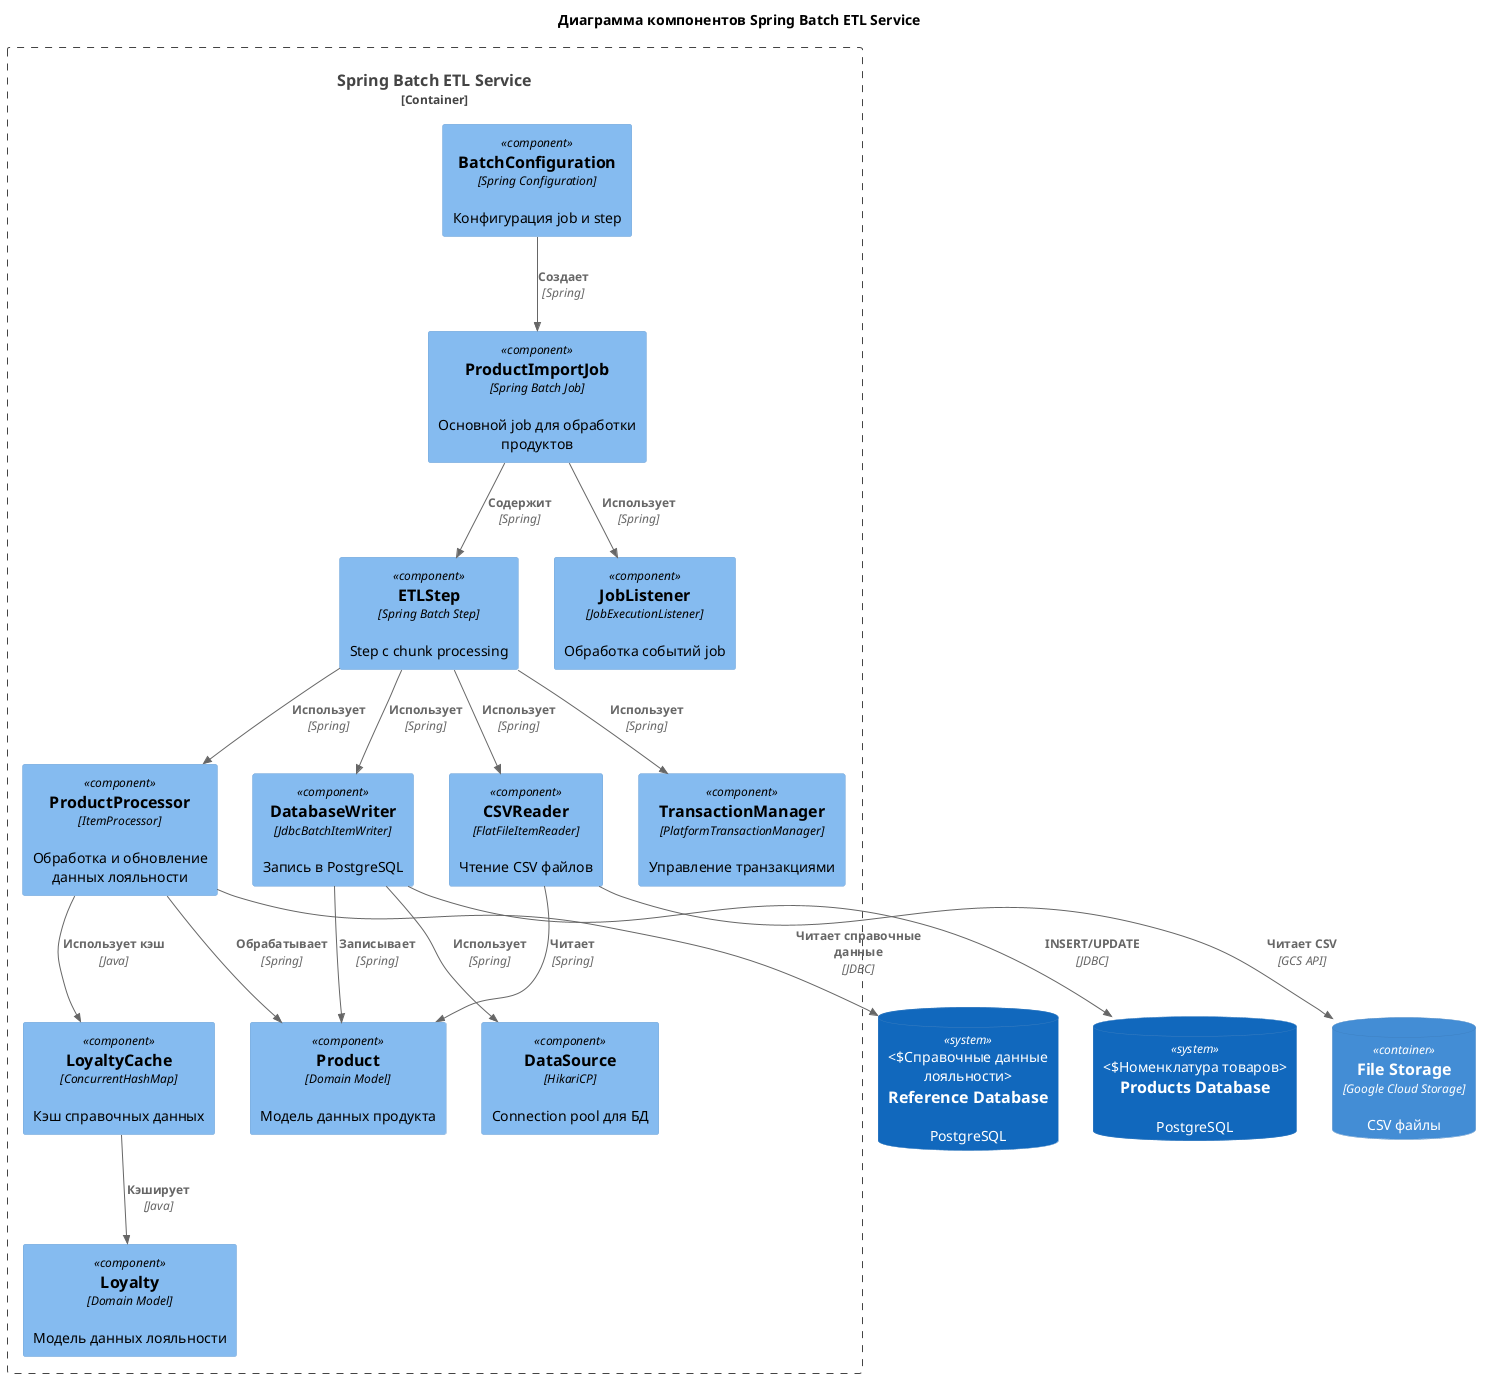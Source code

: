 @startuml
!include <C4/C4_Component>

title Диаграмма компонентов Spring Batch ETL Service

!define DIRECTION top to bottom direction
!define LAYOUT_WITH_LEGEND()

Container_Boundary(batch_service, "Spring Batch ETL Service") {
    Component(batch_config, "BatchConfiguration", "Spring Configuration", "Конфигурация job и step")
    Component(product_job, "ProductImportJob", "Spring Batch Job", "Основной job для обработки продуктов")
    Component(etl_step, "ETLStep", "Spring Batch Step", "Step с chunk processing")
    
    Component(csv_reader, "CSVReader", "FlatFileItemReader", "Чтение CSV файлов")
    Component(product_processor, "ProductProcessor", "ItemProcessor", "Обработка и обновление данных лояльности")
    Component(db_writer, "DatabaseWriter", "JdbcBatchItemWriter", "Запись в PostgreSQL")
    
    Component(loyalty_cache, "LoyaltyCache", "ConcurrentHashMap", "Кэш справочных данных")
    Component(product_model, "Product", "Domain Model", "Модель данных продукта")
    Component(loyalty_model, "Loyalty", "Domain Model", "Модель данных лояльности")
    
    Component(data_source, "DataSource", "HikariCP", "Connection pool для БД")
    Component(transaction_manager, "TransactionManager", "PlatformTransactionManager", "Управление транзакциями")
    Component(job_listener, "JobListener", "JobExecutionListener", "Обработка событий job")
}

SystemDb(reference_db, "Reference Database", "PostgreSQL", "Справочные данные лояльности")
SystemDb(products_db, "Products Database", "PostgreSQL", "Номенклатура товаров")
ContainerDb(file_storage, "File Storage", "Google Cloud Storage", "CSV файлы")

Rel(batch_config, product_job, "Создает", "Spring")
Rel(product_job, etl_step, "Содержит", "Spring")
Rel(product_job, job_listener, "Использует", "Spring")
Rel(etl_step, csv_reader, "Использует", "Spring")
Rel(etl_step, product_processor, "Использует", "Spring")
Rel(etl_step, db_writer, "Использует", "Spring")
Rel(etl_step, transaction_manager, "Использует", "Spring")

Rel(csv_reader, product_model, "Читает", "Spring")
Rel(csv_reader, file_storage, "Читает CSV", "GCS API")

Rel(product_processor, product_model, "Обрабатывает", "Spring")
Rel(product_processor, loyalty_cache, "Использует кэш", "Java")
Rel(product_processor, reference_db, "Читает справочные данные", "JDBC")

Rel(db_writer, product_model, "Записывает", "Spring")
Rel(db_writer, data_source, "Использует", "Spring")
Rel(db_writer, products_db, "INSERT/UPDATE", "JDBC")

Rel(loyalty_cache, loyalty_model, "Кэширует", "Java")

@enduml
